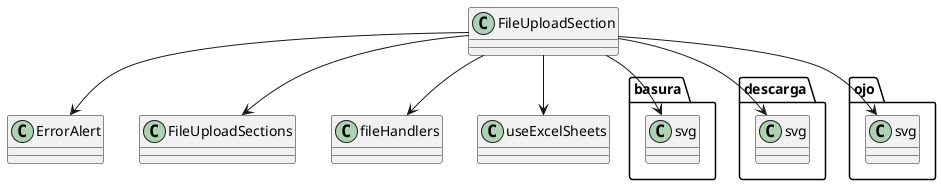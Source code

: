 @startuml
class FileUploadSection {
}
FileUploadSection --> ErrorAlert
FileUploadSection --> FileUploadSections
FileUploadSection --> basura.svg
FileUploadSection --> descarga.svg
FileUploadSection --> fileHandlers
FileUploadSection --> ojo.svg
FileUploadSection --> useExcelSheets
@enduml

